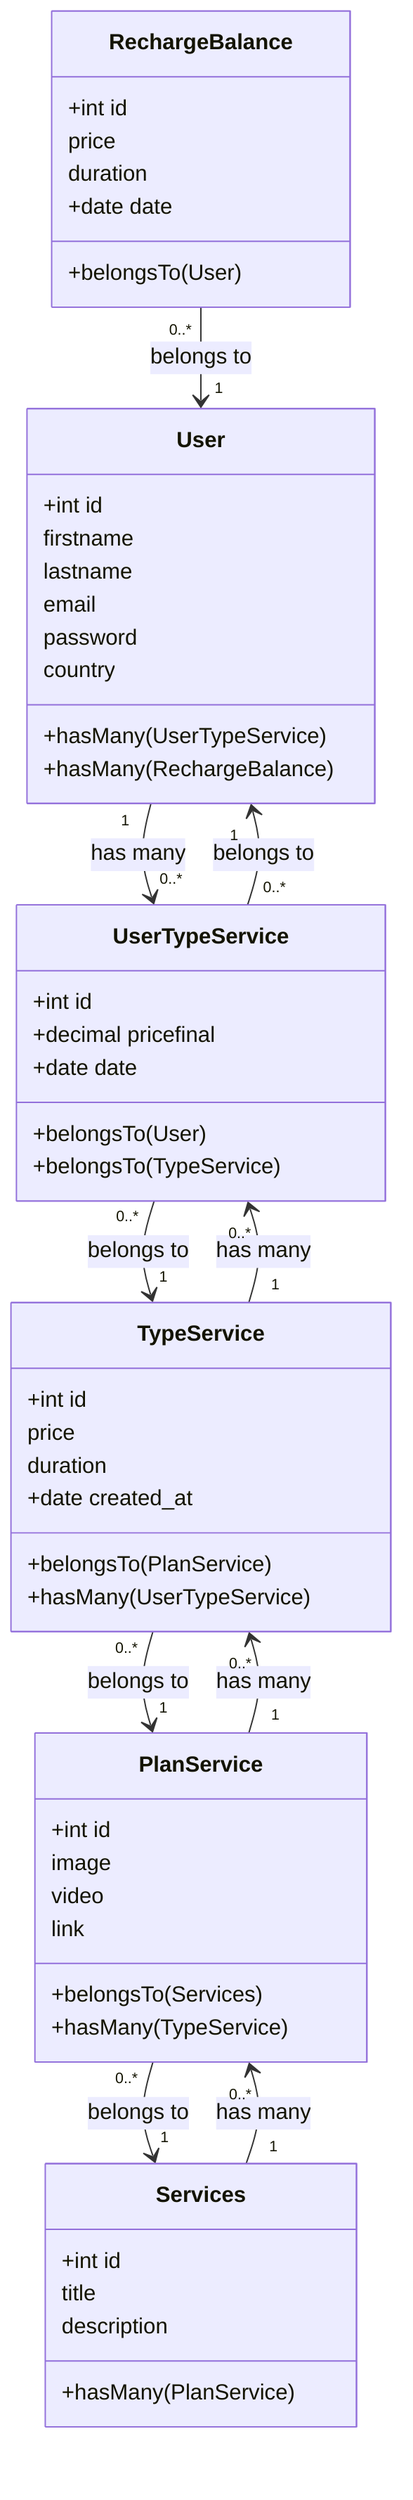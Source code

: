 %%   classDiagram
%%     %% Users
%%     class User {
%%         +int id
%%         firstname
%%         lastname
%%         email
%%         password
%%         country
%%         +hasMany(UserTypeService)
%%         +hasMany(RechargeBalance)
%%     }
     
     
%%      %% Services
%% class Services { 
%%         +int id
%%         title
%%         description
%%         +hasMany(PlanService)
%%     }

%%     %% PlanService
%%  class PlanService {
%%         +int id
%%         image
%%         video
%%         link
%%         +belongsTo(Services)
%%         +hasMany(TypeService)
%%     }

%%     %% RechargeBalance
%%  class RechargeBalance {
%%         +int id
%%         price
%%         duration
%%         +date date
%%         +belongsTo(User)
%%     }

%%     %% UserTypeService
%%     class UserTypeService {
%%         +int id
%%         +decimal pricefinal
%%         +date date
%%         +belongsTo(User)
%%         +belongsTo(TypeService)
%%     }

%%     %% TypeService
%%     class TypeService {
%%         +int id
%%         price
%%         duration
%%         +date created_at
%%         +belongsTo(PlanService)
%%         +hasMany(UserTypeService)
%%     }

%%     %% Relationships
%%     User "1" --> "0..*" UserTypeService : has many
%%     UserTypeService "0..*" --> "1" User : belongs to
%%     UserTypeService "0..*" --> "1" TypeService : belongs to
%%     Services "1" --> "0..*" PlanService : has many
%%     PlanService "0..*" --> "1" Services : belongs to
%%     PlanService "1" --> "0..*" TypeService : has many
%%     TypeService "0..*" --> "1" PlanService : belongs to
%%     TypeService "1" --> "0..*" UserTypeService : has many
%%     RechargeBalance "0..*" --> "1" User : belongs to

%% classDiagram
%%     %% Users
%%     class User {
%%         +int id
%%         firstname
%%         lastname
%%         email
%%         password
%%         country
%%         +hasMany(UserTypeService)
%%         +hasMany(RechargeBalance)
%%     }
    
%%     %% Services
%%     class Services {
%%         +int id
%%         title
%%         description
%%         +hasMany(PlanService)
%%     }

%%     %% PlanService
%%     class PlanService {
%%         +int id
%%         image
%%         video
%%         link
%%         +belongsTo(Services)
%%         +hasMany(TypeService)
%%     }

%%     %% RechargeBalance
%%     class RechargeBalance {
%%         +int id
%%         price
%%         duration
%%         +date date
%%         +belongsTo(User)
%%     }

%%     %% UserTypeService (pivot table)
%%     class UserTypeService {
%%         +int id
%%         +decimal pricefinal
%%         +date date
%%         +belongsTo(User)
%%         +belongsTo(TypeService)
%%     }

%%     %% TypeService
%%     class TypeService {
%%         +int id
%%         price
%%         duration
%%         +date created_at
%%         +belongsTo(PlanService)
%%         +hasMany(UserTypeService)
%%     }

%%     %% Relationships
%%     User "1" --> "0..*" UserTypeService : has many
%%     UserTypeService "0..*" --> "1" User : belongs to
%%     UserTypeService "0..*" --> "1" TypeService : belongs to
%%     Services "1" --> "0..*" PlanService : has many
%%     PlanService "0..*" --> "1" Services : belongs to
%%     PlanService "1" --> "0..*" TypeService : has many
%%     TypeService "0..*" --> "1" PlanService : belongs to
%%     TypeService "1" --> "0..*" UserTypeService : has many
%%     RechargeBalance "0..*" --> "1" User : belongs to


classDiagram
    %% Users
    class User {
        +int id
        firstname
        lastname
        email
        password
        country
        +hasMany(UserTypeService)
        +hasMany(RechargeBalance)
    }

    %% Services
    class Services {
        +int id
        title
        description
        +hasMany(PlanService)
    }

    %% PlanService
    class PlanService {
        +int id
        image
        video
        link
        +belongsTo(Services)
        +hasMany(TypeService)
    }

    %% RechargeBalance
    class RechargeBalance {
        +int id
        price
        duration
        +date date
        +belongsTo(User)
    }

    %% UserTypeService (pivot table with additional info)
    class UserTypeService {
        +int id
        +decimal pricefinal
        +date date
        +belongsTo(User)
        +belongsTo(TypeService)
    }

    %% TypeService
    class TypeService {
        +int id
        price
        duration
        +date created_at
        +belongsTo(PlanService)
        +hasMany(UserTypeService)
    }

    %% Relationships
    User "1" --> "0..*" UserTypeService : has many
    UserTypeService "0..*" --> "1" User : belongs to
    UserTypeService "0..*" --> "1" TypeService : belongs to
    Services "1" --> "0..*" PlanService : has many
    PlanService "0..*" --> "1" Services : belongs to
    PlanService "1" --> "0..*" TypeService : has many
    TypeService "0..*" --> "1" PlanService : belongs to
    TypeService "1" --> "0..*" UserTypeService : has many
    RechargeBalance "0..*" --> "1" User : belongs to